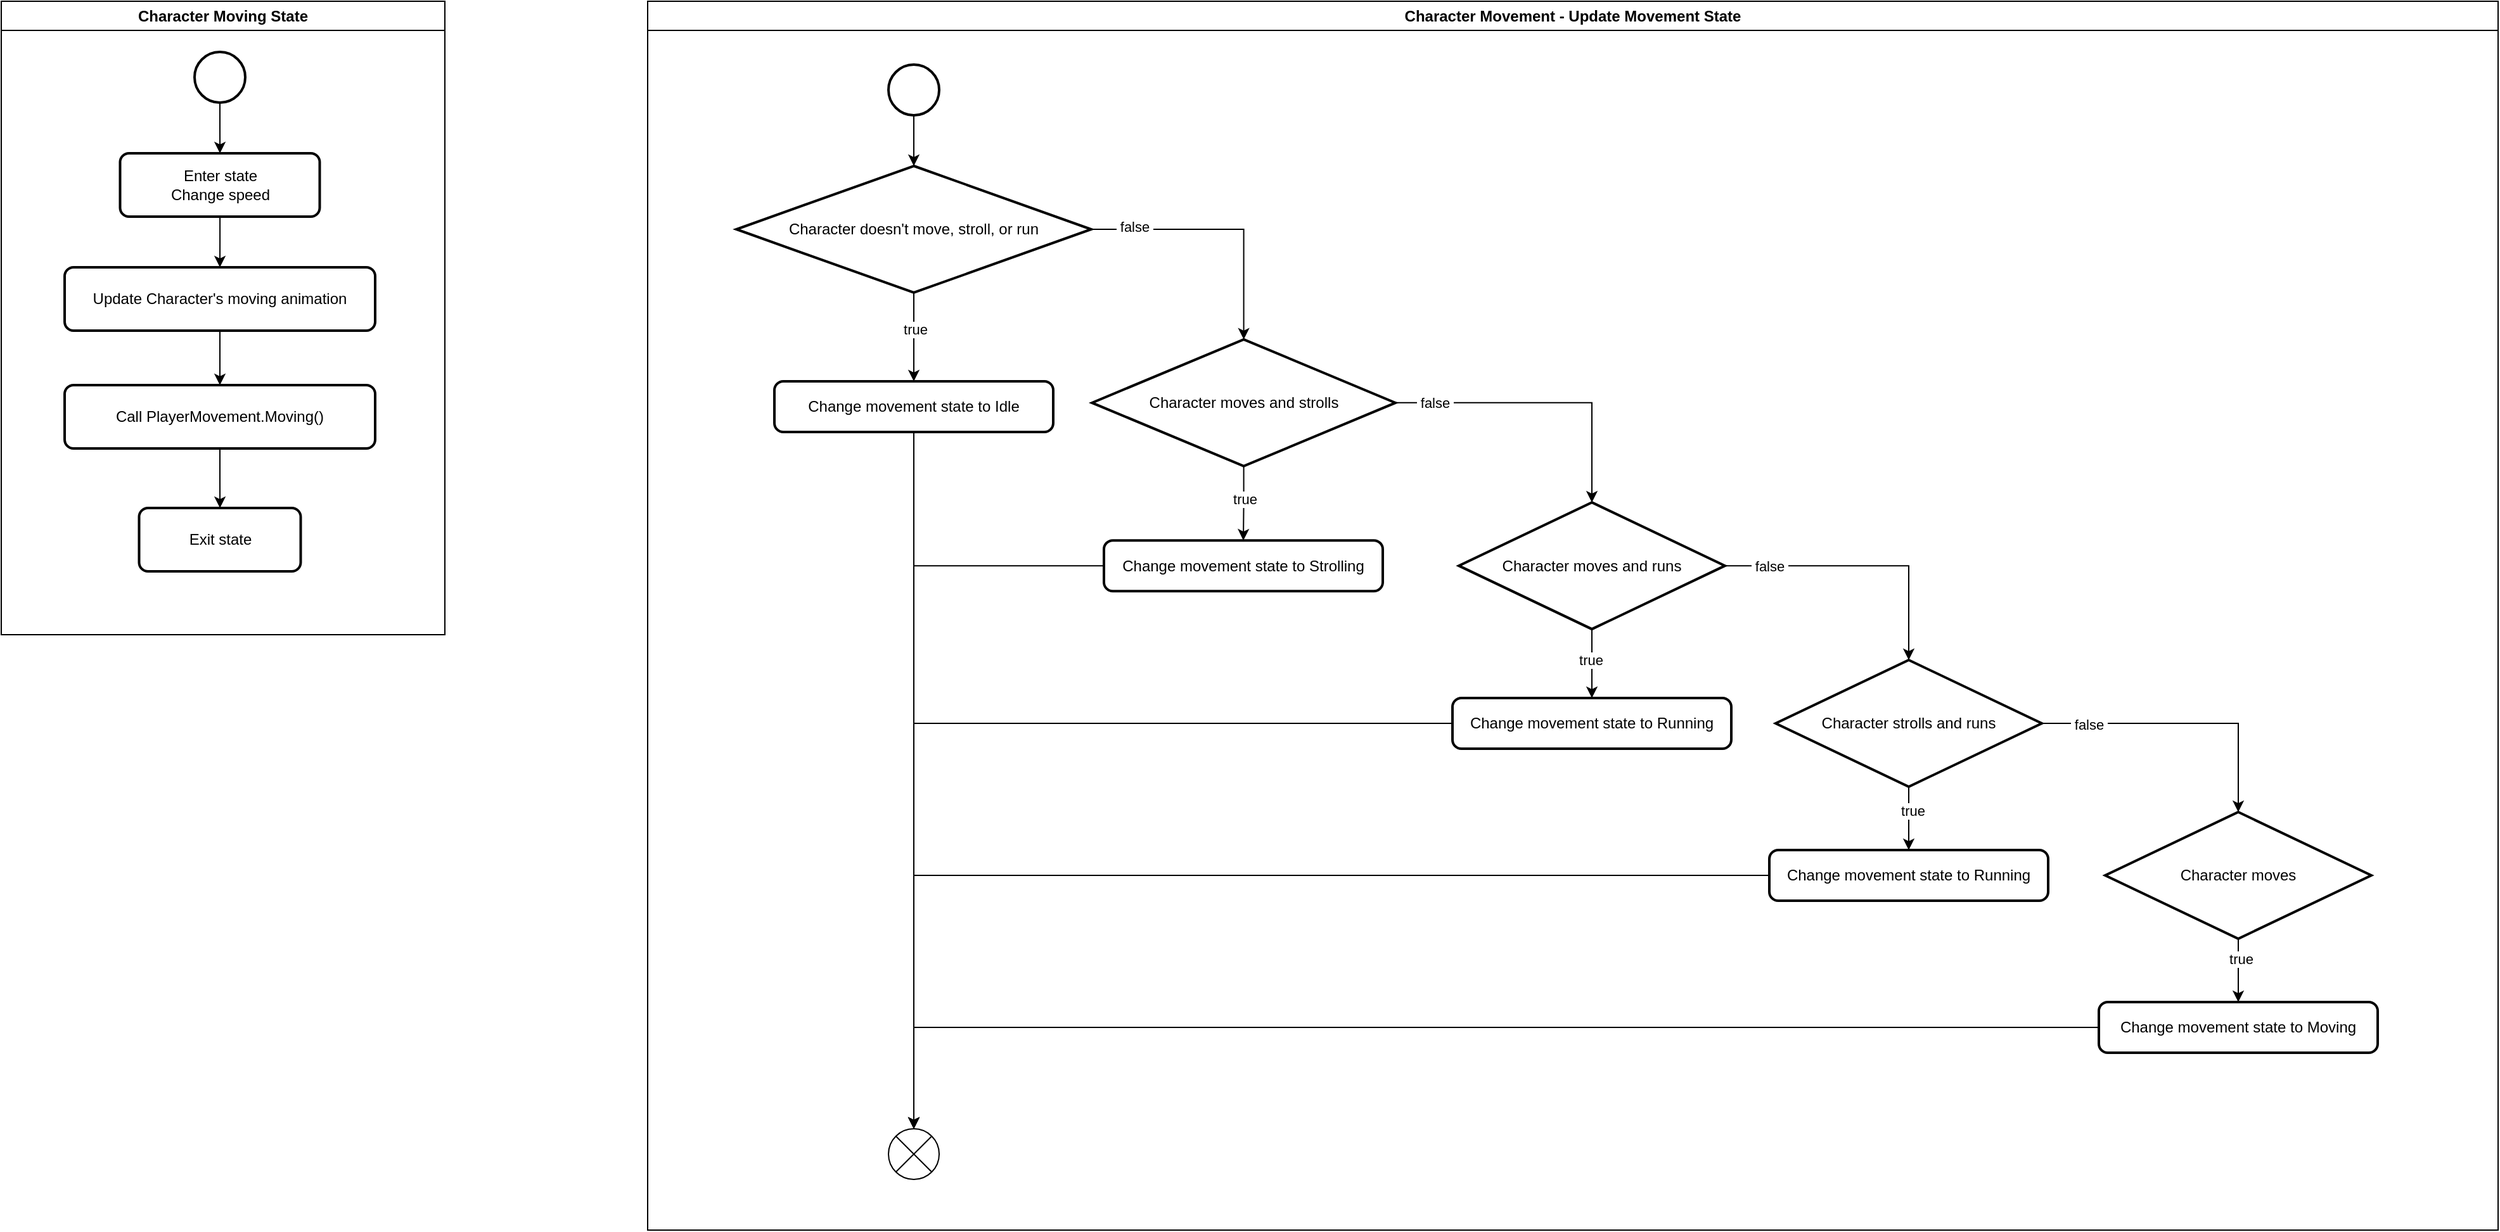<mxfile version="26.1.1">
  <diagram name="Page-1" id="CrwHF-DumiUvsrhpaf4H">
    <mxGraphModel dx="2717" dy="835" grid="1" gridSize="10" guides="1" tooltips="1" connect="1" arrows="1" fold="1" page="1" pageScale="1" pageWidth="1169" pageHeight="827" math="0" shadow="0">
      <root>
        <mxCell id="0" />
        <mxCell id="1" parent="0" />
        <mxCell id="IyI8wJ21ufdYjKtmPSQO-47" value="Character Moving State" style="swimlane;whiteSpace=wrap;html=1;" parent="1" vertex="1">
          <mxGeometry x="-40" y="50" width="350" height="500" as="geometry" />
        </mxCell>
        <mxCell id="IyI8wJ21ufdYjKtmPSQO-50" style="edgeStyle=orthogonalEdgeStyle;rounded=0;orthogonalLoop=1;jettySize=auto;html=1;" parent="IyI8wJ21ufdYjKtmPSQO-47" source="IyI8wJ21ufdYjKtmPSQO-48" target="IyI8wJ21ufdYjKtmPSQO-49" edge="1">
          <mxGeometry relative="1" as="geometry" />
        </mxCell>
        <mxCell id="IyI8wJ21ufdYjKtmPSQO-48" value="" style="strokeWidth=2;html=1;shape=mxgraph.flowchart.start_2;whiteSpace=wrap;" parent="IyI8wJ21ufdYjKtmPSQO-47" vertex="1">
          <mxGeometry x="152.5" y="40" width="40" height="40" as="geometry" />
        </mxCell>
        <mxCell id="IyI8wJ21ufdYjKtmPSQO-52" style="edgeStyle=orthogonalEdgeStyle;rounded=0;orthogonalLoop=1;jettySize=auto;html=1;" parent="IyI8wJ21ufdYjKtmPSQO-47" source="IyI8wJ21ufdYjKtmPSQO-49" target="IyI8wJ21ufdYjKtmPSQO-51" edge="1">
          <mxGeometry relative="1" as="geometry" />
        </mxCell>
        <mxCell id="IyI8wJ21ufdYjKtmPSQO-49" value="Enter state&lt;div&gt;Change speed&lt;/div&gt;" style="rounded=1;whiteSpace=wrap;html=1;absoluteArcSize=1;arcSize=14;strokeWidth=2;" parent="IyI8wJ21ufdYjKtmPSQO-47" vertex="1">
          <mxGeometry x="93.75" y="120" width="157.5" height="50" as="geometry" />
        </mxCell>
        <mxCell id="IyI8wJ21ufdYjKtmPSQO-54" value="" style="edgeStyle=orthogonalEdgeStyle;rounded=0;orthogonalLoop=1;jettySize=auto;html=1;" parent="IyI8wJ21ufdYjKtmPSQO-47" source="IyI8wJ21ufdYjKtmPSQO-51" target="IyI8wJ21ufdYjKtmPSQO-53" edge="1">
          <mxGeometry relative="1" as="geometry" />
        </mxCell>
        <mxCell id="IyI8wJ21ufdYjKtmPSQO-51" value="Update Character&#39;s moving animation" style="rounded=1;whiteSpace=wrap;html=1;absoluteArcSize=1;arcSize=14;strokeWidth=2;" parent="IyI8wJ21ufdYjKtmPSQO-47" vertex="1">
          <mxGeometry x="50" y="210" width="245" height="50" as="geometry" />
        </mxCell>
        <mxCell id="IyI8wJ21ufdYjKtmPSQO-56" value="" style="edgeStyle=orthogonalEdgeStyle;rounded=0;orthogonalLoop=1;jettySize=auto;html=1;" parent="IyI8wJ21ufdYjKtmPSQO-47" source="IyI8wJ21ufdYjKtmPSQO-53" target="IyI8wJ21ufdYjKtmPSQO-55" edge="1">
          <mxGeometry relative="1" as="geometry" />
        </mxCell>
        <mxCell id="IyI8wJ21ufdYjKtmPSQO-53" value="Call PlayerMovement.Moving()" style="rounded=1;whiteSpace=wrap;html=1;absoluteArcSize=1;arcSize=14;strokeWidth=2;" parent="IyI8wJ21ufdYjKtmPSQO-47" vertex="1">
          <mxGeometry x="50" y="303" width="245" height="50" as="geometry" />
        </mxCell>
        <mxCell id="IyI8wJ21ufdYjKtmPSQO-55" value="Exit state" style="rounded=1;whiteSpace=wrap;html=1;absoluteArcSize=1;arcSize=14;strokeWidth=2;" parent="IyI8wJ21ufdYjKtmPSQO-47" vertex="1">
          <mxGeometry x="108.75" y="400" width="127.5" height="50" as="geometry" />
        </mxCell>
        <mxCell id="BQlE3bCU97xECRL8Uwwx-1" value="Character Movement - Update Movement State" style="swimlane;whiteSpace=wrap;html=1;" vertex="1" parent="1">
          <mxGeometry x="470" y="50" width="1460" height="970" as="geometry" />
        </mxCell>
        <mxCell id="BQlE3bCU97xECRL8Uwwx-4" style="edgeStyle=orthogonalEdgeStyle;rounded=0;orthogonalLoop=1;jettySize=auto;html=1;" edge="1" parent="BQlE3bCU97xECRL8Uwwx-1" source="BQlE3bCU97xECRL8Uwwx-2" target="BQlE3bCU97xECRL8Uwwx-5">
          <mxGeometry relative="1" as="geometry">
            <mxPoint x="210.1" y="130" as="targetPoint" />
          </mxGeometry>
        </mxCell>
        <mxCell id="BQlE3bCU97xECRL8Uwwx-2" value="" style="strokeWidth=2;html=1;shape=mxgraph.flowchart.start_2;whiteSpace=wrap;" vertex="1" parent="BQlE3bCU97xECRL8Uwwx-1">
          <mxGeometry x="190" y="50" width="40" height="40" as="geometry" />
        </mxCell>
        <mxCell id="BQlE3bCU97xECRL8Uwwx-7" style="edgeStyle=orthogonalEdgeStyle;rounded=0;orthogonalLoop=1;jettySize=auto;html=1;" edge="1" parent="BQlE3bCU97xECRL8Uwwx-1" source="BQlE3bCU97xECRL8Uwwx-5" target="BQlE3bCU97xECRL8Uwwx-6">
          <mxGeometry relative="1" as="geometry" />
        </mxCell>
        <mxCell id="BQlE3bCU97xECRL8Uwwx-8" value="&amp;nbsp;true&amp;nbsp;" style="edgeLabel;html=1;align=center;verticalAlign=middle;resizable=0;points=[];" vertex="1" connectable="0" parent="BQlE3bCU97xECRL8Uwwx-7">
          <mxGeometry x="-0.171" y="1" relative="1" as="geometry">
            <mxPoint as="offset" />
          </mxGeometry>
        </mxCell>
        <mxCell id="BQlE3bCU97xECRL8Uwwx-11" value="" style="edgeStyle=orthogonalEdgeStyle;rounded=0;orthogonalLoop=1;jettySize=auto;html=1;" edge="1" parent="BQlE3bCU97xECRL8Uwwx-1" source="BQlE3bCU97xECRL8Uwwx-5" target="BQlE3bCU97xECRL8Uwwx-10">
          <mxGeometry relative="1" as="geometry" />
        </mxCell>
        <mxCell id="BQlE3bCU97xECRL8Uwwx-18" value="&amp;nbsp;false&amp;nbsp;" style="edgeLabel;html=1;align=center;verticalAlign=middle;resizable=0;points=[];" vertex="1" connectable="0" parent="BQlE3bCU97xECRL8Uwwx-11">
          <mxGeometry x="-0.675" y="2" relative="1" as="geometry">
            <mxPoint as="offset" />
          </mxGeometry>
        </mxCell>
        <mxCell id="BQlE3bCU97xECRL8Uwwx-5" value="Character doesn&#39;t move, stroll, or run" style="strokeWidth=2;html=1;shape=mxgraph.flowchart.decision;whiteSpace=wrap;" vertex="1" parent="BQlE3bCU97xECRL8Uwwx-1">
          <mxGeometry x="70" y="130" width="280" height="100" as="geometry" />
        </mxCell>
        <mxCell id="BQlE3bCU97xECRL8Uwwx-6" value="Change movement state to Idle" style="rounded=1;whiteSpace=wrap;html=1;absoluteArcSize=1;arcSize=14;strokeWidth=2;" vertex="1" parent="BQlE3bCU97xECRL8Uwwx-1">
          <mxGeometry x="100" y="300" width="220" height="40" as="geometry" />
        </mxCell>
        <mxCell id="BQlE3bCU97xECRL8Uwwx-16" style="edgeStyle=orthogonalEdgeStyle;rounded=0;orthogonalLoop=1;jettySize=auto;html=1;" edge="1" parent="BQlE3bCU97xECRL8Uwwx-1" source="BQlE3bCU97xECRL8Uwwx-10" target="BQlE3bCU97xECRL8Uwwx-15">
          <mxGeometry relative="1" as="geometry" />
        </mxCell>
        <mxCell id="BQlE3bCU97xECRL8Uwwx-19" value="&amp;nbsp;true&amp;nbsp;" style="edgeLabel;html=1;align=center;verticalAlign=middle;resizable=0;points=[];" vertex="1" connectable="0" parent="BQlE3bCU97xECRL8Uwwx-16">
          <mxGeometry x="-0.139" y="3" relative="1" as="geometry">
            <mxPoint x="-3" as="offset" />
          </mxGeometry>
        </mxCell>
        <mxCell id="BQlE3bCU97xECRL8Uwwx-21" value="" style="edgeStyle=orthogonalEdgeStyle;rounded=0;orthogonalLoop=1;jettySize=auto;html=1;" edge="1" parent="BQlE3bCU97xECRL8Uwwx-1" source="BQlE3bCU97xECRL8Uwwx-10" target="BQlE3bCU97xECRL8Uwwx-20">
          <mxGeometry relative="1" as="geometry" />
        </mxCell>
        <mxCell id="BQlE3bCU97xECRL8Uwwx-24" value="&amp;nbsp;false&amp;nbsp;" style="edgeLabel;html=1;align=center;verticalAlign=middle;resizable=0;points=[];" vertex="1" connectable="0" parent="BQlE3bCU97xECRL8Uwwx-21">
          <mxGeometry x="-0.741" relative="1" as="geometry">
            <mxPoint as="offset" />
          </mxGeometry>
        </mxCell>
        <mxCell id="BQlE3bCU97xECRL8Uwwx-10" value="Character moves and strolls" style="strokeWidth=2;html=1;shape=mxgraph.flowchart.decision;whiteSpace=wrap;" vertex="1" parent="BQlE3bCU97xECRL8Uwwx-1">
          <mxGeometry x="350.59" y="266.94" width="239.41" height="100" as="geometry" />
        </mxCell>
        <mxCell id="BQlE3bCU97xECRL8Uwwx-15" value="Change movement state to Strolling" style="rounded=1;whiteSpace=wrap;html=1;absoluteArcSize=1;arcSize=14;strokeWidth=2;" vertex="1" parent="BQlE3bCU97xECRL8Uwwx-1">
          <mxGeometry x="360" y="425.59" width="220" height="40" as="geometry" />
        </mxCell>
        <mxCell id="BQlE3bCU97xECRL8Uwwx-23" style="edgeStyle=orthogonalEdgeStyle;rounded=0;orthogonalLoop=1;jettySize=auto;html=1;" edge="1" parent="BQlE3bCU97xECRL8Uwwx-1" source="BQlE3bCU97xECRL8Uwwx-20" target="BQlE3bCU97xECRL8Uwwx-22">
          <mxGeometry relative="1" as="geometry" />
        </mxCell>
        <mxCell id="BQlE3bCU97xECRL8Uwwx-25" value="&amp;nbsp;true&amp;nbsp;" style="edgeLabel;html=1;align=center;verticalAlign=middle;resizable=0;points=[];" vertex="1" connectable="0" parent="BQlE3bCU97xECRL8Uwwx-23">
          <mxGeometry x="-0.1" y="-1" relative="1" as="geometry">
            <mxPoint as="offset" />
          </mxGeometry>
        </mxCell>
        <mxCell id="BQlE3bCU97xECRL8Uwwx-28" value="" style="edgeStyle=orthogonalEdgeStyle;rounded=0;orthogonalLoop=1;jettySize=auto;html=1;" edge="1" parent="BQlE3bCU97xECRL8Uwwx-1" source="BQlE3bCU97xECRL8Uwwx-20" target="BQlE3bCU97xECRL8Uwwx-27">
          <mxGeometry relative="1" as="geometry" />
        </mxCell>
        <mxCell id="BQlE3bCU97xECRL8Uwwx-29" value="&amp;nbsp;false&amp;nbsp;" style="edgeLabel;html=1;align=center;verticalAlign=middle;resizable=0;points=[];" vertex="1" connectable="0" parent="BQlE3bCU97xECRL8Uwwx-28">
          <mxGeometry x="-0.672" relative="1" as="geometry">
            <mxPoint x="-1" as="offset" />
          </mxGeometry>
        </mxCell>
        <mxCell id="BQlE3bCU97xECRL8Uwwx-20" value="Character moves and runs" style="strokeWidth=2;html=1;shape=mxgraph.flowchart.decision;whiteSpace=wrap;" vertex="1" parent="BQlE3bCU97xECRL8Uwwx-1">
          <mxGeometry x="640" y="395.59" width="210" height="100" as="geometry" />
        </mxCell>
        <mxCell id="BQlE3bCU97xECRL8Uwwx-22" value="Change movement state to Running" style="rounded=1;whiteSpace=wrap;html=1;absoluteArcSize=1;arcSize=14;strokeWidth=2;" vertex="1" parent="BQlE3bCU97xECRL8Uwwx-1">
          <mxGeometry x="635" y="550" width="220" height="40" as="geometry" />
        </mxCell>
        <mxCell id="BQlE3bCU97xECRL8Uwwx-31" style="edgeStyle=orthogonalEdgeStyle;rounded=0;orthogonalLoop=1;jettySize=auto;html=1;" edge="1" parent="BQlE3bCU97xECRL8Uwwx-1" source="BQlE3bCU97xECRL8Uwwx-27" target="BQlE3bCU97xECRL8Uwwx-30">
          <mxGeometry relative="1" as="geometry" />
        </mxCell>
        <mxCell id="BQlE3bCU97xECRL8Uwwx-32" value="&amp;nbsp;true&amp;nbsp;" style="edgeLabel;html=1;align=center;verticalAlign=middle;resizable=0;points=[];" vertex="1" connectable="0" parent="BQlE3bCU97xECRL8Uwwx-31">
          <mxGeometry x="-0.235" y="3" relative="1" as="geometry">
            <mxPoint as="offset" />
          </mxGeometry>
        </mxCell>
        <mxCell id="BQlE3bCU97xECRL8Uwwx-36" value="" style="edgeStyle=orthogonalEdgeStyle;rounded=0;orthogonalLoop=1;jettySize=auto;html=1;" edge="1" parent="BQlE3bCU97xECRL8Uwwx-1" source="BQlE3bCU97xECRL8Uwwx-27" target="BQlE3bCU97xECRL8Uwwx-35">
          <mxGeometry relative="1" as="geometry" />
        </mxCell>
        <mxCell id="BQlE3bCU97xECRL8Uwwx-39" value="&amp;nbsp;false&amp;nbsp;" style="edgeLabel;html=1;align=center;verticalAlign=middle;resizable=0;points=[];" vertex="1" connectable="0" parent="BQlE3bCU97xECRL8Uwwx-36">
          <mxGeometry x="-0.675" y="-1" relative="1" as="geometry">
            <mxPoint as="offset" />
          </mxGeometry>
        </mxCell>
        <mxCell id="BQlE3bCU97xECRL8Uwwx-27" value="Character strolls and runs" style="strokeWidth=2;html=1;shape=mxgraph.flowchart.decision;whiteSpace=wrap;" vertex="1" parent="BQlE3bCU97xECRL8Uwwx-1">
          <mxGeometry x="890" y="520" width="210" height="100" as="geometry" />
        </mxCell>
        <mxCell id="BQlE3bCU97xECRL8Uwwx-30" value="Change movement state to Running" style="rounded=1;whiteSpace=wrap;html=1;absoluteArcSize=1;arcSize=14;strokeWidth=2;" vertex="1" parent="BQlE3bCU97xECRL8Uwwx-1">
          <mxGeometry x="885" y="670" width="220" height="40" as="geometry" />
        </mxCell>
        <mxCell id="BQlE3bCU97xECRL8Uwwx-12" value="" style="verticalLabelPosition=bottom;verticalAlign=top;html=1;shape=mxgraph.flowchart.or;aspect=fixed;" vertex="1" parent="BQlE3bCU97xECRL8Uwwx-1">
          <mxGeometry x="190" y="890" width="40" height="40" as="geometry" />
        </mxCell>
        <mxCell id="BQlE3bCU97xECRL8Uwwx-14" style="edgeStyle=orthogonalEdgeStyle;rounded=0;orthogonalLoop=1;jettySize=auto;html=1;" edge="1" parent="BQlE3bCU97xECRL8Uwwx-1" source="BQlE3bCU97xECRL8Uwwx-6" target="BQlE3bCU97xECRL8Uwwx-12">
          <mxGeometry relative="1" as="geometry" />
        </mxCell>
        <mxCell id="BQlE3bCU97xECRL8Uwwx-17" style="edgeStyle=orthogonalEdgeStyle;rounded=0;orthogonalLoop=1;jettySize=auto;html=1;" edge="1" parent="BQlE3bCU97xECRL8Uwwx-1" source="BQlE3bCU97xECRL8Uwwx-15" target="BQlE3bCU97xECRL8Uwwx-12">
          <mxGeometry relative="1" as="geometry" />
        </mxCell>
        <mxCell id="BQlE3bCU97xECRL8Uwwx-26" style="edgeStyle=orthogonalEdgeStyle;rounded=0;orthogonalLoop=1;jettySize=auto;html=1;" edge="1" parent="BQlE3bCU97xECRL8Uwwx-1" source="BQlE3bCU97xECRL8Uwwx-22" target="BQlE3bCU97xECRL8Uwwx-12">
          <mxGeometry relative="1" as="geometry" />
        </mxCell>
        <mxCell id="BQlE3bCU97xECRL8Uwwx-33" style="edgeStyle=orthogonalEdgeStyle;rounded=0;orthogonalLoop=1;jettySize=auto;html=1;" edge="1" parent="BQlE3bCU97xECRL8Uwwx-1" source="BQlE3bCU97xECRL8Uwwx-30" target="BQlE3bCU97xECRL8Uwwx-12">
          <mxGeometry relative="1" as="geometry" />
        </mxCell>
        <mxCell id="BQlE3bCU97xECRL8Uwwx-38" style="edgeStyle=orthogonalEdgeStyle;rounded=0;orthogonalLoop=1;jettySize=auto;html=1;" edge="1" parent="BQlE3bCU97xECRL8Uwwx-1" source="BQlE3bCU97xECRL8Uwwx-35" target="BQlE3bCU97xECRL8Uwwx-37">
          <mxGeometry relative="1" as="geometry" />
        </mxCell>
        <mxCell id="BQlE3bCU97xECRL8Uwwx-40" value="&amp;nbsp;true&amp;nbsp;" style="edgeLabel;html=1;align=center;verticalAlign=middle;resizable=0;points=[];" vertex="1" connectable="0" parent="BQlE3bCU97xECRL8Uwwx-38">
          <mxGeometry x="-0.353" y="2" relative="1" as="geometry">
            <mxPoint as="offset" />
          </mxGeometry>
        </mxCell>
        <mxCell id="BQlE3bCU97xECRL8Uwwx-35" value="Character moves" style="strokeWidth=2;html=1;shape=mxgraph.flowchart.decision;whiteSpace=wrap;" vertex="1" parent="BQlE3bCU97xECRL8Uwwx-1">
          <mxGeometry x="1150" y="640" width="210" height="100" as="geometry" />
        </mxCell>
        <mxCell id="BQlE3bCU97xECRL8Uwwx-41" style="edgeStyle=orthogonalEdgeStyle;rounded=0;orthogonalLoop=1;jettySize=auto;html=1;" edge="1" parent="BQlE3bCU97xECRL8Uwwx-1" source="BQlE3bCU97xECRL8Uwwx-37" target="BQlE3bCU97xECRL8Uwwx-12">
          <mxGeometry relative="1" as="geometry" />
        </mxCell>
        <mxCell id="BQlE3bCU97xECRL8Uwwx-37" value="Change movement state to Moving" style="rounded=1;whiteSpace=wrap;html=1;absoluteArcSize=1;arcSize=14;strokeWidth=2;" vertex="1" parent="BQlE3bCU97xECRL8Uwwx-1">
          <mxGeometry x="1145" y="790" width="220" height="40" as="geometry" />
        </mxCell>
      </root>
    </mxGraphModel>
  </diagram>
</mxfile>
